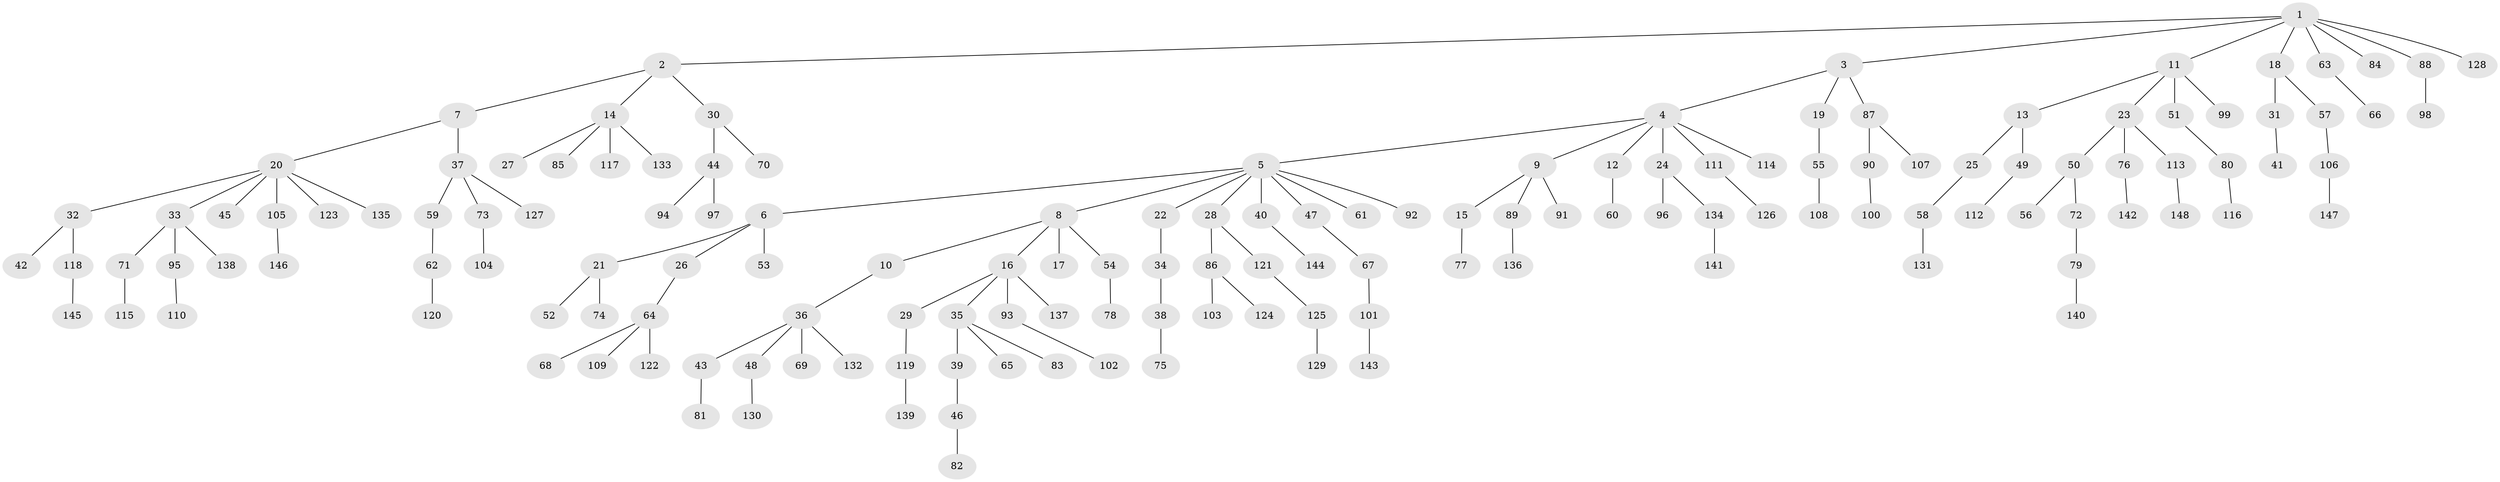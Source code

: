 // Generated by graph-tools (version 1.1) at 2025/02/03/09/25 03:02:21]
// undirected, 148 vertices, 147 edges
graph export_dot {
graph [start="1"]
  node [color=gray90,style=filled];
  1;
  2;
  3;
  4;
  5;
  6;
  7;
  8;
  9;
  10;
  11;
  12;
  13;
  14;
  15;
  16;
  17;
  18;
  19;
  20;
  21;
  22;
  23;
  24;
  25;
  26;
  27;
  28;
  29;
  30;
  31;
  32;
  33;
  34;
  35;
  36;
  37;
  38;
  39;
  40;
  41;
  42;
  43;
  44;
  45;
  46;
  47;
  48;
  49;
  50;
  51;
  52;
  53;
  54;
  55;
  56;
  57;
  58;
  59;
  60;
  61;
  62;
  63;
  64;
  65;
  66;
  67;
  68;
  69;
  70;
  71;
  72;
  73;
  74;
  75;
  76;
  77;
  78;
  79;
  80;
  81;
  82;
  83;
  84;
  85;
  86;
  87;
  88;
  89;
  90;
  91;
  92;
  93;
  94;
  95;
  96;
  97;
  98;
  99;
  100;
  101;
  102;
  103;
  104;
  105;
  106;
  107;
  108;
  109;
  110;
  111;
  112;
  113;
  114;
  115;
  116;
  117;
  118;
  119;
  120;
  121;
  122;
  123;
  124;
  125;
  126;
  127;
  128;
  129;
  130;
  131;
  132;
  133;
  134;
  135;
  136;
  137;
  138;
  139;
  140;
  141;
  142;
  143;
  144;
  145;
  146;
  147;
  148;
  1 -- 2;
  1 -- 3;
  1 -- 11;
  1 -- 18;
  1 -- 63;
  1 -- 84;
  1 -- 88;
  1 -- 128;
  2 -- 7;
  2 -- 14;
  2 -- 30;
  3 -- 4;
  3 -- 19;
  3 -- 87;
  4 -- 5;
  4 -- 9;
  4 -- 12;
  4 -- 24;
  4 -- 111;
  4 -- 114;
  5 -- 6;
  5 -- 8;
  5 -- 22;
  5 -- 28;
  5 -- 40;
  5 -- 47;
  5 -- 61;
  5 -- 92;
  6 -- 21;
  6 -- 26;
  6 -- 53;
  7 -- 20;
  7 -- 37;
  8 -- 10;
  8 -- 16;
  8 -- 17;
  8 -- 54;
  9 -- 15;
  9 -- 89;
  9 -- 91;
  10 -- 36;
  11 -- 13;
  11 -- 23;
  11 -- 51;
  11 -- 99;
  12 -- 60;
  13 -- 25;
  13 -- 49;
  14 -- 27;
  14 -- 85;
  14 -- 117;
  14 -- 133;
  15 -- 77;
  16 -- 29;
  16 -- 35;
  16 -- 93;
  16 -- 137;
  18 -- 31;
  18 -- 57;
  19 -- 55;
  20 -- 32;
  20 -- 33;
  20 -- 45;
  20 -- 105;
  20 -- 123;
  20 -- 135;
  21 -- 52;
  21 -- 74;
  22 -- 34;
  23 -- 50;
  23 -- 76;
  23 -- 113;
  24 -- 96;
  24 -- 134;
  25 -- 58;
  26 -- 64;
  28 -- 86;
  28 -- 121;
  29 -- 119;
  30 -- 44;
  30 -- 70;
  31 -- 41;
  32 -- 42;
  32 -- 118;
  33 -- 71;
  33 -- 95;
  33 -- 138;
  34 -- 38;
  35 -- 39;
  35 -- 65;
  35 -- 83;
  36 -- 43;
  36 -- 48;
  36 -- 69;
  36 -- 132;
  37 -- 59;
  37 -- 73;
  37 -- 127;
  38 -- 75;
  39 -- 46;
  40 -- 144;
  43 -- 81;
  44 -- 94;
  44 -- 97;
  46 -- 82;
  47 -- 67;
  48 -- 130;
  49 -- 112;
  50 -- 56;
  50 -- 72;
  51 -- 80;
  54 -- 78;
  55 -- 108;
  57 -- 106;
  58 -- 131;
  59 -- 62;
  62 -- 120;
  63 -- 66;
  64 -- 68;
  64 -- 109;
  64 -- 122;
  67 -- 101;
  71 -- 115;
  72 -- 79;
  73 -- 104;
  76 -- 142;
  79 -- 140;
  80 -- 116;
  86 -- 103;
  86 -- 124;
  87 -- 90;
  87 -- 107;
  88 -- 98;
  89 -- 136;
  90 -- 100;
  93 -- 102;
  95 -- 110;
  101 -- 143;
  105 -- 146;
  106 -- 147;
  111 -- 126;
  113 -- 148;
  118 -- 145;
  119 -- 139;
  121 -- 125;
  125 -- 129;
  134 -- 141;
}
